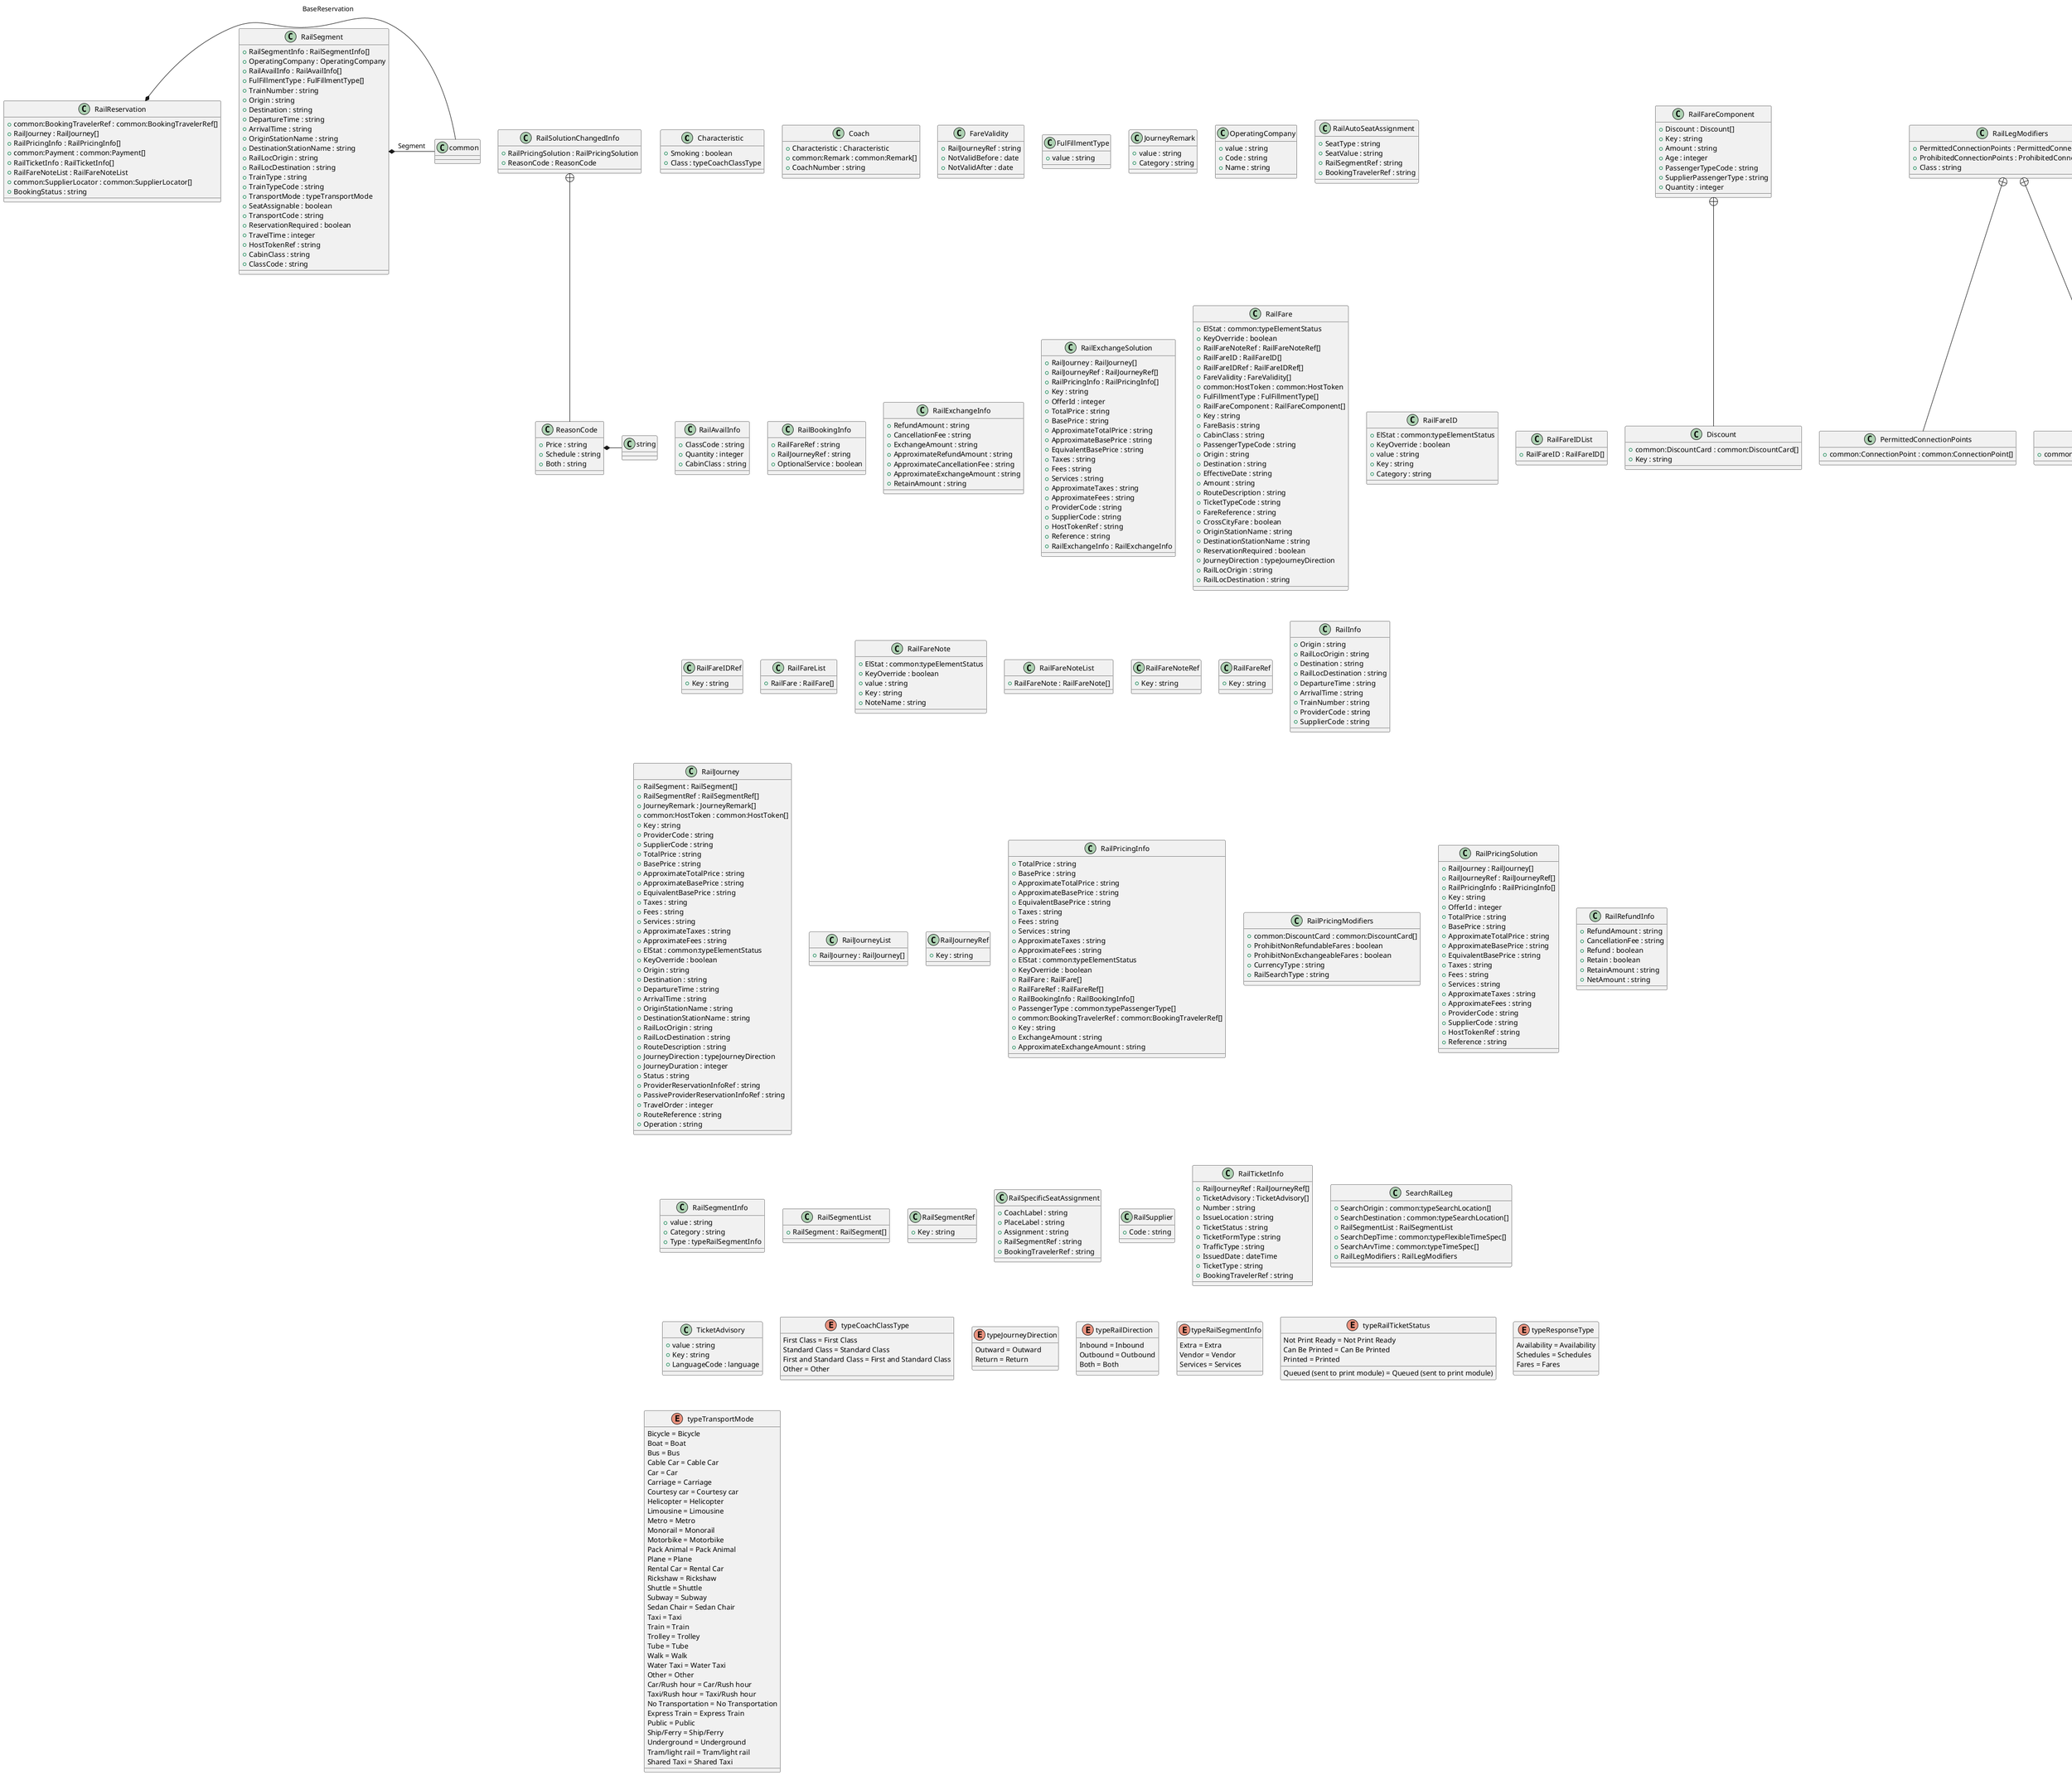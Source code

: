 @startuml

class Characteristic {
    +Smoking : boolean
    +Class : typeCoachClassType
}
class Coach {
    +Characteristic : Characteristic
    +common:Remark : common:Remark[]
    +CoachNumber : string
}
class FareValidity {
    +RailJourneyRef : string
    +NotValidBefore : date
    +NotValidAfter : date
}
class FulFillmentType {
    +value : string
}
class JourneyRemark {
    +value : string
    +Category : string
}
class OperatingCompany {
    +value : string
    +Code : string
    +Name : string
}
class RailAutoSeatAssignment {
    +SeatType : string
    +SeatValue : string
    +RailSegmentRef : string
    +BookingTravelerRef : string
}
class RailAvailInfo {
    +ClassCode : string
    +Quantity : integer
    +CabinClass : string
}
class RailBookingInfo {
    +RailFareRef : string
    +RailJourneyRef : string
    +OptionalService : boolean
}
class RailExchangeInfo {
    +RefundAmount : string
    +CancellationFee : string
    +ExchangeAmount : string
    +ApproximateRefundAmount : string
    +ApproximateCancellationFee : string
    +ApproximateExchangeAmount : string
    +RetainAmount : string
}
class RailExchangeSolution {
    +RailJourney : RailJourney[]
    +RailJourneyRef : RailJourneyRef[]
    +RailPricingInfo : RailPricingInfo[]
    +Key : string
    +OfferId : integer
    +TotalPrice : string
    +BasePrice : string
    +ApproximateTotalPrice : string
    +ApproximateBasePrice : string
    +EquivalentBasePrice : string
    +Taxes : string
    +Fees : string
    +Services : string
    +ApproximateTaxes : string
    +ApproximateFees : string
    +ProviderCode : string
    +SupplierCode : string
    +HostTokenRef : string
    +Reference : string
    +RailExchangeInfo : RailExchangeInfo
}
class RailFare {
    +ElStat : common:typeElementStatus
    +KeyOverride : boolean
    +RailFareNoteRef : RailFareNoteRef[]
    +RailFareID : RailFareID[]
    +RailFareIDRef : RailFareIDRef[]
    +FareValidity : FareValidity[]
    +common:HostToken : common:HostToken
    +FulFillmentType : FulFillmentType[]
    +RailFareComponent : RailFareComponent[]
    +Key : string
    +FareBasis : string
    +CabinClass : string
    +PassengerTypeCode : string
    +Origin : string
    +Destination : string
    +EffectiveDate : string
    +Amount : string
    +RouteDescription : string
    +TicketTypeCode : string
    +FareReference : string
    +CrossCityFare : boolean
    +OriginStationName : string
    +DestinationStationName : string
    +ReservationRequired : boolean
    +JourneyDirection : typeJourneyDirection
    +RailLocOrigin : string
    +RailLocDestination : string
}
class RailFareComponent {
    +Discount : Discount[]
    +Key : string
    +Amount : string
    +Age : integer
    +PassengerTypeCode : string
    +SupplierPassengerType : string
    +Quantity : integer
}
RailFareComponent +-- Discount
class Discount {
    +common:DiscountCard : common:DiscountCard[]
    +Key : string
}
class RailFareID {
    +ElStat : common:typeElementStatus
    +KeyOverride : boolean
    +value : string
    +Key : string
    +Category : string
}
class RailFareIDList {
    +RailFareID : RailFareID[]
}
class RailFareIDRef {
    +Key : string
}
class RailFareList {
    +RailFare : RailFare[]
}
class RailFareNote {
    +ElStat : common:typeElementStatus
    +KeyOverride : boolean
    +value : string
    +Key : string
    +NoteName : string
}
class RailFareNoteList {
    +RailFareNote : RailFareNote[]
}
class RailFareNoteRef {
    +Key : string
}
class RailFareRef {
    +Key : string
}
class RailInfo {
    +Origin : string
    +RailLocOrigin : string
    +Destination : string
    +RailLocDestination : string
    +DepartureTime : string
    +ArrivalTime : string
    +TrainNumber : string
    +ProviderCode : string
    +SupplierCode : string
}
class RailJourney {
    +RailSegment : RailSegment[]
    +RailSegmentRef : RailSegmentRef[]
    +JourneyRemark : JourneyRemark[]
    +common:HostToken : common:HostToken[]
    +Key : string
    +ProviderCode : string
    +SupplierCode : string
    +TotalPrice : string
    +BasePrice : string
    +ApproximateTotalPrice : string
    +ApproximateBasePrice : string
    +EquivalentBasePrice : string
    +Taxes : string
    +Fees : string
    +Services : string
    +ApproximateTaxes : string
    +ApproximateFees : string
    +ElStat : common:typeElementStatus
    +KeyOverride : boolean
    +Origin : string
    +Destination : string
    +DepartureTime : string
    +ArrivalTime : string
    +OriginStationName : string
    +DestinationStationName : string
    +RailLocOrigin : string
    +RailLocDestination : string
    +RouteDescription : string
    +JourneyDirection : typeJourneyDirection
    +JourneyDuration : integer
    +Status : string
    +ProviderReservationInfoRef : string
    +PassiveProviderReservationInfoRef : string
    +TravelOrder : integer
    +RouteReference : string
    +Operation : string
}
class RailJourneyList {
    +RailJourney : RailJourney[]
}
class RailJourneyRef {
    +Key : string
}
class RailLegModifiers {
    +PermittedConnectionPoints : PermittedConnectionPoints
    +ProhibitedConnectionPoints : ProhibitedConnectionPoints
    +Class : string
}
RailLegModifiers +-- PermittedConnectionPoints
class PermittedConnectionPoints {
    +common:ConnectionPoint : common:ConnectionPoint[]
}
RailLegModifiers +-- ProhibitedConnectionPoints
class ProhibitedConnectionPoints {
    +common:ConnectionPoint : common:ConnectionPoint[]
}
class RailPricingInfo {
    +TotalPrice : string
    +BasePrice : string
    +ApproximateTotalPrice : string
    +ApproximateBasePrice : string
    +EquivalentBasePrice : string
    +Taxes : string
    +Fees : string
    +Services : string
    +ApproximateTaxes : string
    +ApproximateFees : string
    +ElStat : common:typeElementStatus
    +KeyOverride : boolean
    +RailFare : RailFare[]
    +RailFareRef : RailFareRef[]
    +RailBookingInfo : RailBookingInfo[]
    +PassengerType : common:typePassengerType[]
    +common:BookingTravelerRef : common:BookingTravelerRef[]
    +Key : string
    +ExchangeAmount : string
    +ApproximateExchangeAmount : string
}
class RailPricingModifiers {
    +common:DiscountCard : common:DiscountCard[]
    +ProhibitNonRefundableFares : boolean
    +ProhibitNonExchangeableFares : boolean
    +CurrencyType : string
    +RailSearchType : string
}
class RailPricingSolution {
    +RailJourney : RailJourney[]
    +RailJourneyRef : RailJourneyRef[]
    +RailPricingInfo : RailPricingInfo[]
    +Key : string
    +OfferId : integer
    +TotalPrice : string
    +BasePrice : string
    +ApproximateTotalPrice : string
    +ApproximateBasePrice : string
    +EquivalentBasePrice : string
    +Taxes : string
    +Fees : string
    +Services : string
    +ApproximateTaxes : string
    +ApproximateFees : string
    +ProviderCode : string
    +SupplierCode : string
    +HostTokenRef : string
    +Reference : string
}
class RailRefundInfo {
    +RefundAmount : string
    +CancellationFee : string
    +Refund : boolean
    +Retain : boolean
    +RetainAmount : string
    +NetAmount : string
}
class RailReservation {
    +common:BookingTravelerRef : common:BookingTravelerRef[]
    +RailJourney : RailJourney[]
    +RailPricingInfo : RailPricingInfo[]
    +common:Payment : common:Payment[]
    +RailTicketInfo : RailTicketInfo[]
    +RailFareNoteList : RailFareNoteList
    +common:SupplierLocator : common:SupplierLocator[]
    +BookingStatus : string
}
RailReservation *- common:BaseReservation
class RailSearchModifiers {
    +PreferredSuppliers : PreferredSuppliers
    +MaxChanges : integer
    +Direction : typeRailDirection
    +Class : string
    +MaxSolutions : integer
}
RailSearchModifiers +-- PreferredSuppliers
class PreferredSuppliers {
    +RailSupplier : RailSupplier[]
}
class RailSegment {
    +RailSegmentInfo : RailSegmentInfo[]
    +OperatingCompany : OperatingCompany
    +RailAvailInfo : RailAvailInfo[]
    +FulFillmentType : FulFillmentType[]
    +TrainNumber : string
    +Origin : string
    +Destination : string
    +DepartureTime : string
    +ArrivalTime : string
    +OriginStationName : string
    +DestinationStationName : string
    +RailLocOrigin : string
    +RailLocDestination : string
    +TrainType : string
    +TrainTypeCode : string
    +TransportMode : typeTransportMode
    +SeatAssignable : boolean
    +TransportCode : string
    +ReservationRequired : boolean
    +TravelTime : integer
    +HostTokenRef : string
    +CabinClass : string
    +ClassCode : string
}
RailSegment *- common:Segment
class RailSegmentInfo {
    +value : string
    +Category : string
    +Type : typeRailSegmentInfo
}
class RailSegmentList {
    +RailSegment : RailSegment[]
}
class RailSegmentRef {
    +Key : string
}
class RailSolutionChangedInfo {
    +RailPricingSolution : RailPricingSolution
    +ReasonCode : ReasonCode
}
RailSolutionChangedInfo +-- ReasonCode
class ReasonCode {
    +Price : string
    +Schedule : string
    +Both : string
}
ReasonCode *- string
class RailSpecificSeatAssignment {
    +CoachLabel : string
    +PlaceLabel : string
    +Assignment : string
    +RailSegmentRef : string
    +BookingTravelerRef : string
}
class RailSupplier {
    +Code : string
}
class RailTicketInfo {
    +RailJourneyRef : RailJourneyRef[]
    +TicketAdvisory : TicketAdvisory[]
    +Number : string
    +IssueLocation : string
    +TicketStatus : string
    +TicketFormType : string
    +TrafficType : string
    +IssuedDate : dateTime
    +TicketType : string
    +BookingTravelerRef : string
}
class SearchRailLeg {
    +SearchOrigin : common:typeSearchLocation[]
    +SearchDestination : common:typeSearchLocation[]
    +RailSegmentList : RailSegmentList
    +SearchDepTime : common:typeFlexibleTimeSpec[]
    +SearchArvTime : common:typeTimeSpec[]
    +RailLegModifiers : RailLegModifiers
}
class TicketAdvisory {
    +value : string
    +Key : string
    +LanguageCode : language
}
enum typeCoachClassType {
    First Class = First Class
    Standard Class = Standard Class
    First and Standard Class = First and Standard Class
    Other = Other
}
enum typeJourneyDirection {
    Outward = Outward
    Return = Return
}
enum typeRailDirection {
    Inbound = Inbound
    Outbound = Outbound
    Both = Both
}
enum typeRailSegmentInfo {
    Extra = Extra
    Vendor = Vendor
    Services = Services
}
enum typeRailTicketStatus {
    Not Print Ready = Not Print Ready
    Can Be Printed = Can Be Printed
    Queued (sent to print module) = Queued (sent to print module)
    Printed = Printed
}
enum typeResponseType {
    Availability = Availability
    Schedules = Schedules
    Fares = Fares
}
enum typeTransportMode {
    Bicycle = Bicycle
    Boat = Boat
    Bus = Bus
    Cable Car = Cable Car
    Car = Car
    Carriage = Carriage
    Courtesy car = Courtesy car
    Helicopter = Helicopter
    Limousine = Limousine
    Metro = Metro
    Monorail = Monorail
    Motorbike = Motorbike
    Pack Animal = Pack Animal
    Plane = Plane
    Rental Car = Rental Car
    Rickshaw = Rickshaw
    Shuttle = Shuttle
    Subway = Subway
    Sedan Chair = Sedan Chair
    Taxi = Taxi
    Train = Train
    Trolley = Trolley
    Tube = Tube
    Walk = Walk
    Water Taxi = Water Taxi
    Other = Other
    Car/Rush hour = Car/Rush hour
    Taxi/Rush hour = Taxi/Rush hour
    No Transportation = No Transportation
    Express Train = Express Train
    Public = Public
    Ship/Ferry = Ship/Ferry
    Underground = Underground
    Tram/light rail = Tram/light rail
    Shared Taxi = Shared Taxi
}

@enduml